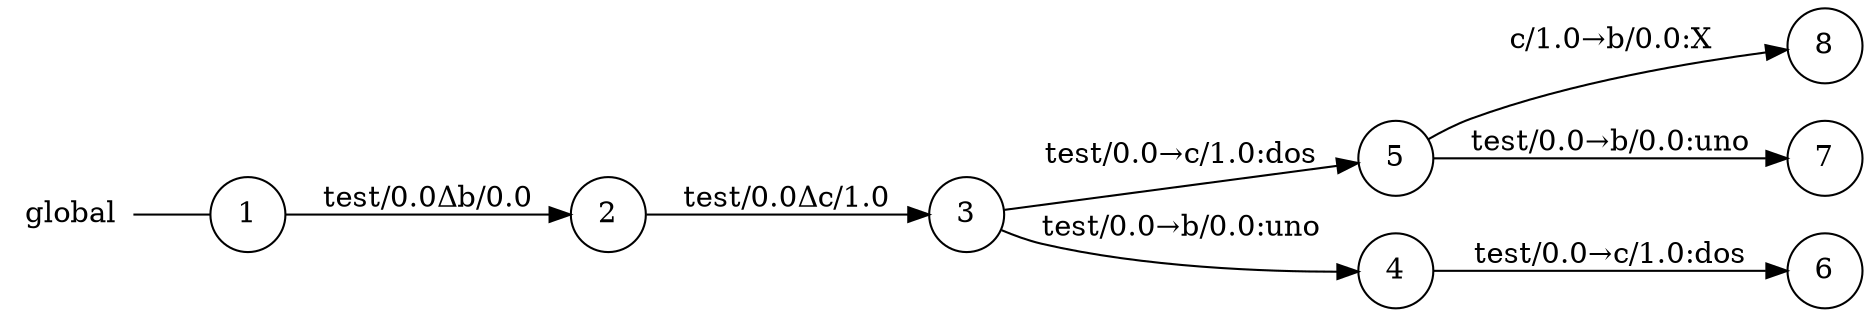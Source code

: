 digraph global {
	rankdir="LR";
	n_0 [label="global", shape="plaintext"];
	n_1 [id="5", shape=circle, label="5"];
	n_2 [id="6", shape=circle, label="6"];
	n_3 [id="1", shape=circle, label="1"];
	n_0 -> n_3 [arrowhead=none];
	n_4 [id="2", shape=circle, label="2"];
	n_5 [id="8", shape=circle, label="8"];
	n_6 [id="4", shape=circle, label="4"];
	n_7 [id="7", shape=circle, label="7"];
	n_8 [id="3", shape=circle, label="3"];

	n_8 -> n_6 [id="[$e|2]", label="test/0.0→b/0.0:uno"];
	n_8 -> n_1 [id="[$e|3]", label="test/0.0→c/1.0:dos"];
	n_1 -> n_7 [id="[$e|5]", label="test/0.0→b/0.0:uno"];
	n_1 -> n_5 [id="[$e|6]", label="c/1.0→b/0.0:X"];
	n_4 -> n_8 [id="[$e|1]", label="test/0.0Δc/1.0"];
	n_3 -> n_4 [id="[$e|0]", label="test/0.0Δb/0.0"];
	n_6 -> n_2 [id="[$e|4]", label="test/0.0→c/1.0:dos"];
}
